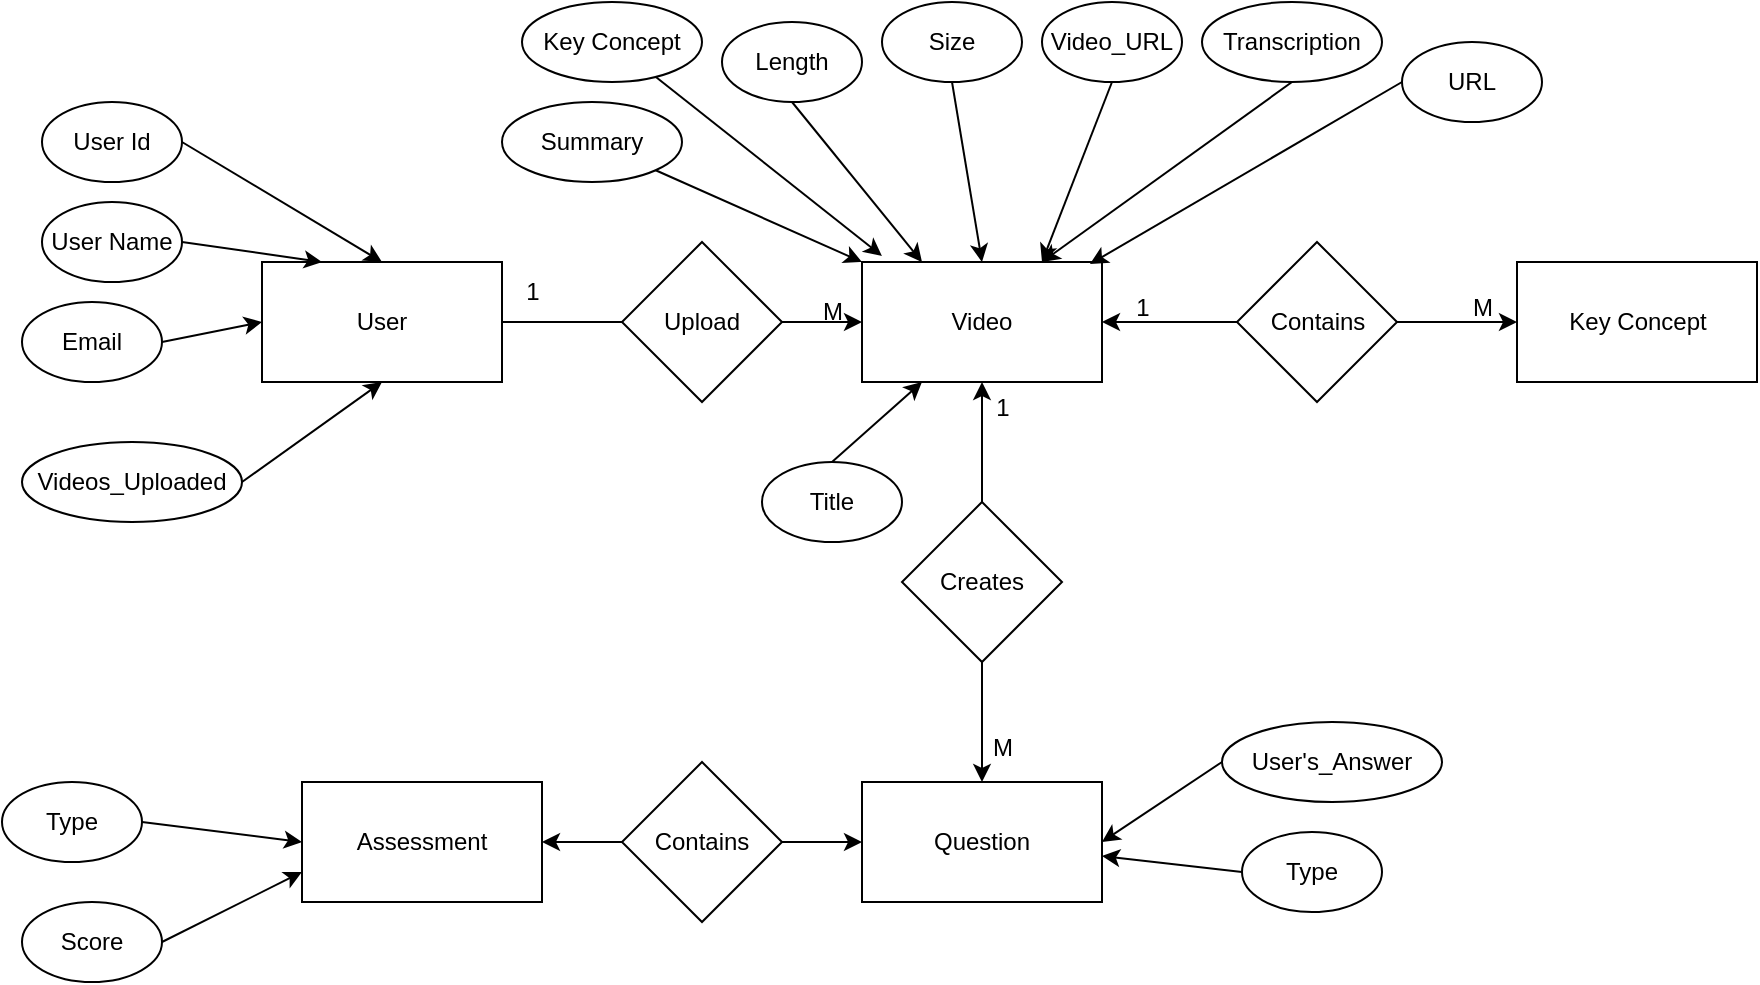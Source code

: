 <mxfile version="24.7.17">
  <diagram name="Page-1" id="tiigiWsw-sh9O9fSEu40">
    <mxGraphModel dx="1106" dy="601" grid="1" gridSize="10" guides="1" tooltips="1" connect="1" arrows="1" fold="1" page="1" pageScale="1" pageWidth="827" pageHeight="1169" math="0" shadow="0">
      <root>
        <mxCell id="0" />
        <mxCell id="1" parent="0" />
        <mxCell id="OeBx3CEoDruNxCVU-E6a-1" value="User" style="rounded=0;whiteSpace=wrap;html=1;" vertex="1" parent="1">
          <mxGeometry x="390" y="260" width="120" height="60" as="geometry" />
        </mxCell>
        <mxCell id="OeBx3CEoDruNxCVU-E6a-2" value="Videos_Uploaded" style="ellipse;whiteSpace=wrap;html=1;" vertex="1" parent="1">
          <mxGeometry x="270" y="350" width="110" height="40" as="geometry" />
        </mxCell>
        <mxCell id="OeBx3CEoDruNxCVU-E6a-3" value="User Id" style="ellipse;whiteSpace=wrap;html=1;" vertex="1" parent="1">
          <mxGeometry x="280" y="180" width="70" height="40" as="geometry" />
        </mxCell>
        <mxCell id="OeBx3CEoDruNxCVU-E6a-4" value="User Name" style="ellipse;whiteSpace=wrap;html=1;" vertex="1" parent="1">
          <mxGeometry x="280" y="230" width="70" height="40" as="geometry" />
        </mxCell>
        <mxCell id="OeBx3CEoDruNxCVU-E6a-5" value="Email" style="ellipse;whiteSpace=wrap;html=1;" vertex="1" parent="1">
          <mxGeometry x="270" y="280" width="70" height="40" as="geometry" />
        </mxCell>
        <mxCell id="OeBx3CEoDruNxCVU-E6a-6" value="" style="endArrow=classic;html=1;rounded=0;exitX=1;exitY=0.5;exitDx=0;exitDy=0;entryX=0.5;entryY=1;entryDx=0;entryDy=0;" edge="1" parent="1" source="OeBx3CEoDruNxCVU-E6a-2" target="OeBx3CEoDruNxCVU-E6a-1">
          <mxGeometry width="50" height="50" relative="1" as="geometry">
            <mxPoint x="390" y="340" as="sourcePoint" />
            <mxPoint x="440" y="290" as="targetPoint" />
          </mxGeometry>
        </mxCell>
        <mxCell id="OeBx3CEoDruNxCVU-E6a-7" value="" style="endArrow=classic;html=1;rounded=0;exitX=1;exitY=0.5;exitDx=0;exitDy=0;entryX=0;entryY=0.5;entryDx=0;entryDy=0;" edge="1" parent="1" source="OeBx3CEoDruNxCVU-E6a-5" target="OeBx3CEoDruNxCVU-E6a-1">
          <mxGeometry width="50" height="50" relative="1" as="geometry">
            <mxPoint x="350" y="380" as="sourcePoint" />
            <mxPoint x="420" y="350" as="targetPoint" />
          </mxGeometry>
        </mxCell>
        <mxCell id="OeBx3CEoDruNxCVU-E6a-8" value="" style="endArrow=classic;html=1;rounded=0;exitX=1;exitY=0.5;exitDx=0;exitDy=0;entryX=0.25;entryY=0;entryDx=0;entryDy=0;" edge="1" parent="1" source="OeBx3CEoDruNxCVU-E6a-4" target="OeBx3CEoDruNxCVU-E6a-1">
          <mxGeometry width="50" height="50" relative="1" as="geometry">
            <mxPoint x="360" y="390" as="sourcePoint" />
            <mxPoint x="430" y="360" as="targetPoint" />
          </mxGeometry>
        </mxCell>
        <mxCell id="OeBx3CEoDruNxCVU-E6a-9" value="" style="endArrow=classic;html=1;rounded=0;exitX=1;exitY=0.5;exitDx=0;exitDy=0;entryX=0.5;entryY=0;entryDx=0;entryDy=0;" edge="1" parent="1" source="OeBx3CEoDruNxCVU-E6a-3" target="OeBx3CEoDruNxCVU-E6a-1">
          <mxGeometry width="50" height="50" relative="1" as="geometry">
            <mxPoint x="370" y="400" as="sourcePoint" />
            <mxPoint x="440" y="370" as="targetPoint" />
          </mxGeometry>
        </mxCell>
        <mxCell id="OeBx3CEoDruNxCVU-E6a-11" value="Upload" style="rhombus;whiteSpace=wrap;html=1;" vertex="1" parent="1">
          <mxGeometry x="570" y="250" width="80" height="80" as="geometry" />
        </mxCell>
        <mxCell id="OeBx3CEoDruNxCVU-E6a-13" value="Video" style="rounded=0;whiteSpace=wrap;html=1;" vertex="1" parent="1">
          <mxGeometry x="690" y="260" width="120" height="60" as="geometry" />
        </mxCell>
        <mxCell id="OeBx3CEoDruNxCVU-E6a-14" value="" style="endArrow=classic;html=1;rounded=0;entryX=0;entryY=0.5;entryDx=0;entryDy=0;exitX=1;exitY=0.5;exitDx=0;exitDy=0;" edge="1" parent="1" source="OeBx3CEoDruNxCVU-E6a-11" target="OeBx3CEoDruNxCVU-E6a-13">
          <mxGeometry width="50" height="50" relative="1" as="geometry">
            <mxPoint x="660" y="340" as="sourcePoint" />
            <mxPoint x="710" y="290" as="targetPoint" />
          </mxGeometry>
        </mxCell>
        <mxCell id="OeBx3CEoDruNxCVU-E6a-16" value="Length" style="ellipse;whiteSpace=wrap;html=1;" vertex="1" parent="1">
          <mxGeometry x="620" y="140" width="70" height="40" as="geometry" />
        </mxCell>
        <mxCell id="OeBx3CEoDruNxCVU-E6a-17" value="Title" style="ellipse;whiteSpace=wrap;html=1;" vertex="1" parent="1">
          <mxGeometry x="640" y="360" width="70" height="40" as="geometry" />
        </mxCell>
        <mxCell id="OeBx3CEoDruNxCVU-E6a-18" value="Video_URL" style="ellipse;whiteSpace=wrap;html=1;" vertex="1" parent="1">
          <mxGeometry x="780" y="130" width="70" height="40" as="geometry" />
        </mxCell>
        <mxCell id="OeBx3CEoDruNxCVU-E6a-19" value="Size" style="ellipse;whiteSpace=wrap;html=1;" vertex="1" parent="1">
          <mxGeometry x="700" y="130" width="70" height="40" as="geometry" />
        </mxCell>
        <mxCell id="OeBx3CEoDruNxCVU-E6a-24" value="" style="endArrow=classic;html=1;rounded=0;entryX=0.25;entryY=0;entryDx=0;entryDy=0;exitX=0.5;exitY=1;exitDx=0;exitDy=0;" edge="1" parent="1" source="OeBx3CEoDruNxCVU-E6a-16" target="OeBx3CEoDruNxCVU-E6a-13">
          <mxGeometry width="50" height="50" relative="1" as="geometry">
            <mxPoint x="660" y="340" as="sourcePoint" />
            <mxPoint x="710" y="290" as="targetPoint" />
          </mxGeometry>
        </mxCell>
        <mxCell id="OeBx3CEoDruNxCVU-E6a-25" value="" style="endArrow=classic;html=1;rounded=0;entryX=0.5;entryY=0;entryDx=0;entryDy=0;exitX=0.5;exitY=1;exitDx=0;exitDy=0;" edge="1" parent="1" source="OeBx3CEoDruNxCVU-E6a-19" target="OeBx3CEoDruNxCVU-E6a-13">
          <mxGeometry width="50" height="50" relative="1" as="geometry">
            <mxPoint x="655" y="220" as="sourcePoint" />
            <mxPoint x="730" y="270" as="targetPoint" />
          </mxGeometry>
        </mxCell>
        <mxCell id="OeBx3CEoDruNxCVU-E6a-26" value="" style="endArrow=classic;html=1;rounded=0;entryX=0.75;entryY=0;entryDx=0;entryDy=0;exitX=0.5;exitY=1;exitDx=0;exitDy=0;" edge="1" parent="1" source="OeBx3CEoDruNxCVU-E6a-18" target="OeBx3CEoDruNxCVU-E6a-13">
          <mxGeometry width="50" height="50" relative="1" as="geometry">
            <mxPoint x="735" y="200" as="sourcePoint" />
            <mxPoint x="760" y="270" as="targetPoint" />
          </mxGeometry>
        </mxCell>
        <mxCell id="OeBx3CEoDruNxCVU-E6a-27" value="" style="endArrow=classic;html=1;rounded=0;exitX=0.5;exitY=0;exitDx=0;exitDy=0;entryX=0.25;entryY=1;entryDx=0;entryDy=0;" edge="1" parent="1" source="OeBx3CEoDruNxCVU-E6a-17" target="OeBx3CEoDruNxCVU-E6a-13">
          <mxGeometry width="50" height="50" relative="1" as="geometry">
            <mxPoint x="660" y="340" as="sourcePoint" />
            <mxPoint x="710" y="290" as="targetPoint" />
          </mxGeometry>
        </mxCell>
        <mxCell id="OeBx3CEoDruNxCVU-E6a-33" value="Creates" style="rhombus;whiteSpace=wrap;html=1;" vertex="1" parent="1">
          <mxGeometry x="710" y="380" width="80" height="80" as="geometry" />
        </mxCell>
        <mxCell id="OeBx3CEoDruNxCVU-E6a-34" value="" style="endArrow=classic;html=1;rounded=0;exitX=0.5;exitY=0;exitDx=0;exitDy=0;entryX=0.5;entryY=1;entryDx=0;entryDy=0;" edge="1" parent="1" source="OeBx3CEoDruNxCVU-E6a-33" target="OeBx3CEoDruNxCVU-E6a-13">
          <mxGeometry width="50" height="50" relative="1" as="geometry">
            <mxPoint x="660" y="340" as="sourcePoint" />
            <mxPoint x="1050" y="320" as="targetPoint" />
          </mxGeometry>
        </mxCell>
        <mxCell id="OeBx3CEoDruNxCVU-E6a-35" value="URL" style="ellipse;whiteSpace=wrap;html=1;" vertex="1" parent="1">
          <mxGeometry x="960" y="150" width="70" height="40" as="geometry" />
        </mxCell>
        <mxCell id="OeBx3CEoDruNxCVU-E6a-36" value="Transcription" style="ellipse;whiteSpace=wrap;html=1;" vertex="1" parent="1">
          <mxGeometry x="860" y="130" width="90" height="40" as="geometry" />
        </mxCell>
        <mxCell id="OeBx3CEoDruNxCVU-E6a-38" value="" style="endArrow=classic;html=1;rounded=0;entryX=0.95;entryY=0.017;entryDx=0;entryDy=0;exitX=0;exitY=0.5;exitDx=0;exitDy=0;entryPerimeter=0;" edge="1" parent="1" source="OeBx3CEoDruNxCVU-E6a-35" target="OeBx3CEoDruNxCVU-E6a-13">
          <mxGeometry width="50" height="50" relative="1" as="geometry">
            <mxPoint x="835" y="210" as="sourcePoint" />
            <mxPoint x="1020" y="260" as="targetPoint" />
          </mxGeometry>
        </mxCell>
        <mxCell id="OeBx3CEoDruNxCVU-E6a-39" value="" style="endArrow=classic;html=1;rounded=0;entryX=0.75;entryY=0;entryDx=0;entryDy=0;exitX=0.5;exitY=1;exitDx=0;exitDy=0;" edge="1" parent="1" source="OeBx3CEoDruNxCVU-E6a-36" target="OeBx3CEoDruNxCVU-E6a-13">
          <mxGeometry width="50" height="50" relative="1" as="geometry">
            <mxPoint x="985" y="230" as="sourcePoint" />
            <mxPoint x="1030" y="270" as="targetPoint" />
          </mxGeometry>
        </mxCell>
        <mxCell id="OeBx3CEoDruNxCVU-E6a-41" value="" style="endArrow=classic;html=1;rounded=0;exitX=0.5;exitY=1;exitDx=0;exitDy=0;" edge="1" parent="1" source="OeBx3CEoDruNxCVU-E6a-33" target="OeBx3CEoDruNxCVU-E6a-42">
          <mxGeometry width="50" height="50" relative="1" as="geometry">
            <mxPoint x="660" y="470" as="sourcePoint" />
            <mxPoint x="750" y="540" as="targetPoint" />
          </mxGeometry>
        </mxCell>
        <mxCell id="OeBx3CEoDruNxCVU-E6a-42" value="Question" style="rounded=0;whiteSpace=wrap;html=1;" vertex="1" parent="1">
          <mxGeometry x="690" y="520" width="120" height="60" as="geometry" />
        </mxCell>
        <mxCell id="OeBx3CEoDruNxCVU-E6a-44" value="User&#39;s_Answer" style="ellipse;whiteSpace=wrap;html=1;" vertex="1" parent="1">
          <mxGeometry x="870" y="490" width="110" height="40" as="geometry" />
        </mxCell>
        <mxCell id="OeBx3CEoDruNxCVU-E6a-45" value="Type" style="ellipse;whiteSpace=wrap;html=1;" vertex="1" parent="1">
          <mxGeometry x="880" y="545" width="70" height="40" as="geometry" />
        </mxCell>
        <mxCell id="OeBx3CEoDruNxCVU-E6a-48" value="" style="endArrow=classic;html=1;rounded=0;entryX=1;entryY=0.5;entryDx=0;entryDy=0;exitX=0;exitY=0.5;exitDx=0;exitDy=0;" edge="1" parent="1" source="OeBx3CEoDruNxCVU-E6a-44" target="OeBx3CEoDruNxCVU-E6a-42">
          <mxGeometry width="50" height="50" relative="1" as="geometry">
            <mxPoint x="790" y="470" as="sourcePoint" />
            <mxPoint x="840" y="420" as="targetPoint" />
          </mxGeometry>
        </mxCell>
        <mxCell id="OeBx3CEoDruNxCVU-E6a-49" value="" style="endArrow=classic;html=1;rounded=0;entryX=1;entryY=0.617;entryDx=0;entryDy=0;entryPerimeter=0;exitX=0;exitY=0.5;exitDx=0;exitDy=0;" edge="1" parent="1" source="OeBx3CEoDruNxCVU-E6a-45" target="OeBx3CEoDruNxCVU-E6a-42">
          <mxGeometry width="50" height="50" relative="1" as="geometry">
            <mxPoint x="1170" y="560" as="sourcePoint" />
            <mxPoint x="1120" y="565" as="targetPoint" />
          </mxGeometry>
        </mxCell>
        <mxCell id="OeBx3CEoDruNxCVU-E6a-51" value="Summary" style="ellipse;whiteSpace=wrap;html=1;" vertex="1" parent="1">
          <mxGeometry x="510" y="180" width="90" height="40" as="geometry" />
        </mxCell>
        <mxCell id="OeBx3CEoDruNxCVU-E6a-52" value="" style="endArrow=classic;html=1;rounded=0;entryX=0;entryY=0;entryDx=0;entryDy=0;exitX=1;exitY=1;exitDx=0;exitDy=0;" edge="1" parent="1" source="OeBx3CEoDruNxCVU-E6a-51" target="OeBx3CEoDruNxCVU-E6a-13">
          <mxGeometry width="50" height="50" relative="1" as="geometry">
            <mxPoint x="1155" y="240" as="sourcePoint" />
            <mxPoint x="1110" y="290" as="targetPoint" />
          </mxGeometry>
        </mxCell>
        <mxCell id="OeBx3CEoDruNxCVU-E6a-55" value="Key Concept" style="ellipse;whiteSpace=wrap;html=1;" vertex="1" parent="1">
          <mxGeometry x="520" y="130" width="90" height="40" as="geometry" />
        </mxCell>
        <mxCell id="OeBx3CEoDruNxCVU-E6a-56" value="" style="endArrow=classic;html=1;rounded=0;entryX=0.083;entryY=-0.05;entryDx=0;entryDy=0;entryPerimeter=0;" edge="1" parent="1" source="OeBx3CEoDruNxCVU-E6a-55" target="OeBx3CEoDruNxCVU-E6a-13">
          <mxGeometry width="50" height="50" relative="1" as="geometry">
            <mxPoint x="930" y="270" as="sourcePoint" />
            <mxPoint x="820" y="300" as="targetPoint" />
          </mxGeometry>
        </mxCell>
        <mxCell id="OeBx3CEoDruNxCVU-E6a-57" value="Assessment" style="rounded=0;whiteSpace=wrap;html=1;" vertex="1" parent="1">
          <mxGeometry x="410" y="520" width="120" height="60" as="geometry" />
        </mxCell>
        <mxCell id="OeBx3CEoDruNxCVU-E6a-58" value="Contains" style="rhombus;whiteSpace=wrap;html=1;" vertex="1" parent="1">
          <mxGeometry x="570" y="510" width="80" height="80" as="geometry" />
        </mxCell>
        <mxCell id="OeBx3CEoDruNxCVU-E6a-59" value="" style="endArrow=classic;html=1;rounded=0;entryX=0;entryY=0.5;entryDx=0;entryDy=0;exitX=1;exitY=0.5;exitDx=0;exitDy=0;" edge="1" parent="1" source="OeBx3CEoDruNxCVU-E6a-58" target="OeBx3CEoDruNxCVU-E6a-42">
          <mxGeometry width="50" height="50" relative="1" as="geometry">
            <mxPoint x="660" y="590" as="sourcePoint" />
            <mxPoint x="690" y="530" as="targetPoint" />
          </mxGeometry>
        </mxCell>
        <mxCell id="OeBx3CEoDruNxCVU-E6a-60" value="" style="endArrow=classic;html=1;rounded=0;exitX=0;exitY=0.5;exitDx=0;exitDy=0;entryX=1;entryY=0.5;entryDx=0;entryDy=0;" edge="1" parent="1" source="OeBx3CEoDruNxCVU-E6a-58" target="OeBx3CEoDruNxCVU-E6a-57">
          <mxGeometry width="50" height="50" relative="1" as="geometry">
            <mxPoint x="380" y="660" as="sourcePoint" />
            <mxPoint x="510" y="540" as="targetPoint" />
          </mxGeometry>
        </mxCell>
        <mxCell id="OeBx3CEoDruNxCVU-E6a-61" value="Type" style="ellipse;whiteSpace=wrap;html=1;" vertex="1" parent="1">
          <mxGeometry x="260" y="520" width="70" height="40" as="geometry" />
        </mxCell>
        <mxCell id="OeBx3CEoDruNxCVU-E6a-62" value="" style="endArrow=classic;html=1;rounded=0;entryX=0;entryY=0.5;entryDx=0;entryDy=0;exitX=1;exitY=0.5;exitDx=0;exitDy=0;" edge="1" parent="1" source="OeBx3CEoDruNxCVU-E6a-61" target="OeBx3CEoDruNxCVU-E6a-57">
          <mxGeometry width="50" height="50" relative="1" as="geometry">
            <mxPoint x="890" y="575" as="sourcePoint" />
            <mxPoint x="820" y="567" as="targetPoint" />
          </mxGeometry>
        </mxCell>
        <mxCell id="OeBx3CEoDruNxCVU-E6a-71" value="" style="edgeStyle=orthogonalEdgeStyle;rounded=0;orthogonalLoop=1;jettySize=auto;html=1;entryX=0;entryY=0.5;entryDx=0;entryDy=0;" edge="1" parent="1" source="OeBx3CEoDruNxCVU-E6a-67" target="OeBx3CEoDruNxCVU-E6a-70">
          <mxGeometry relative="1" as="geometry" />
        </mxCell>
        <mxCell id="OeBx3CEoDruNxCVU-E6a-67" value="Contains" style="rhombus;whiteSpace=wrap;html=1;" vertex="1" parent="1">
          <mxGeometry x="877.5" y="250" width="80" height="80" as="geometry" />
        </mxCell>
        <mxCell id="OeBx3CEoDruNxCVU-E6a-69" value="" style="endArrow=classic;html=1;rounded=0;exitX=0;exitY=0.5;exitDx=0;exitDy=0;entryX=1;entryY=0.5;entryDx=0;entryDy=0;" edge="1" parent="1" source="OeBx3CEoDruNxCVU-E6a-67" target="OeBx3CEoDruNxCVU-E6a-13">
          <mxGeometry width="50" height="50" relative="1" as="geometry">
            <mxPoint x="687.5" y="410" as="sourcePoint" />
            <mxPoint x="812.5" y="300" as="targetPoint" />
          </mxGeometry>
        </mxCell>
        <mxCell id="OeBx3CEoDruNxCVU-E6a-70" value="Key Concept" style="whiteSpace=wrap;html=1;" vertex="1" parent="1">
          <mxGeometry x="1017.5" y="260" width="120" height="60" as="geometry" />
        </mxCell>
        <mxCell id="OeBx3CEoDruNxCVU-E6a-72" value="1" style="text;html=1;align=center;verticalAlign=middle;resizable=0;points=[];autosize=1;strokeColor=none;fillColor=none;" vertex="1" parent="1">
          <mxGeometry x="510" y="260" width="30" height="30" as="geometry" />
        </mxCell>
        <mxCell id="OeBx3CEoDruNxCVU-E6a-73" value="M" style="text;html=1;align=center;verticalAlign=middle;resizable=0;points=[];autosize=1;strokeColor=none;fillColor=none;" vertex="1" parent="1">
          <mxGeometry x="660" y="270" width="30" height="30" as="geometry" />
        </mxCell>
        <mxCell id="OeBx3CEoDruNxCVU-E6a-74" value="" style="endArrow=none;html=1;rounded=0;exitX=1;exitY=0.5;exitDx=0;exitDy=0;entryX=0;entryY=0.5;entryDx=0;entryDy=0;" edge="1" parent="1" source="OeBx3CEoDruNxCVU-E6a-1" target="OeBx3CEoDruNxCVU-E6a-11">
          <mxGeometry width="50" height="50" relative="1" as="geometry">
            <mxPoint x="730" y="470" as="sourcePoint" />
            <mxPoint x="780" y="420" as="targetPoint" />
          </mxGeometry>
        </mxCell>
        <mxCell id="OeBx3CEoDruNxCVU-E6a-75" value="1" style="text;html=1;align=center;verticalAlign=middle;resizable=0;points=[];autosize=1;strokeColor=none;fillColor=none;" vertex="1" parent="1">
          <mxGeometry x="815" y="268" width="30" height="30" as="geometry" />
        </mxCell>
        <mxCell id="OeBx3CEoDruNxCVU-E6a-76" value="M" style="text;html=1;align=center;verticalAlign=middle;resizable=0;points=[];autosize=1;strokeColor=none;fillColor=none;" vertex="1" parent="1">
          <mxGeometry x="985" y="268" width="30" height="30" as="geometry" />
        </mxCell>
        <mxCell id="OeBx3CEoDruNxCVU-E6a-77" value="M" style="text;html=1;align=center;verticalAlign=middle;resizable=0;points=[];autosize=1;strokeColor=none;fillColor=none;" vertex="1" parent="1">
          <mxGeometry x="745" y="488" width="30" height="30" as="geometry" />
        </mxCell>
        <mxCell id="OeBx3CEoDruNxCVU-E6a-78" value="1" style="text;html=1;align=center;verticalAlign=middle;resizable=0;points=[];autosize=1;strokeColor=none;fillColor=none;" vertex="1" parent="1">
          <mxGeometry x="745" y="318" width="30" height="30" as="geometry" />
        </mxCell>
        <mxCell id="OeBx3CEoDruNxCVU-E6a-79" value="Score" style="ellipse;whiteSpace=wrap;html=1;" vertex="1" parent="1">
          <mxGeometry x="270" y="580" width="70" height="40" as="geometry" />
        </mxCell>
        <mxCell id="OeBx3CEoDruNxCVU-E6a-80" value="" style="endArrow=classic;html=1;rounded=0;entryX=0;entryY=0.75;entryDx=0;entryDy=0;exitX=1;exitY=0.5;exitDx=0;exitDy=0;" edge="1" parent="1" source="OeBx3CEoDruNxCVU-E6a-79" target="OeBx3CEoDruNxCVU-E6a-57">
          <mxGeometry width="50" height="50" relative="1" as="geometry">
            <mxPoint x="340" y="550" as="sourcePoint" />
            <mxPoint x="420" y="560" as="targetPoint" />
          </mxGeometry>
        </mxCell>
      </root>
    </mxGraphModel>
  </diagram>
</mxfile>
